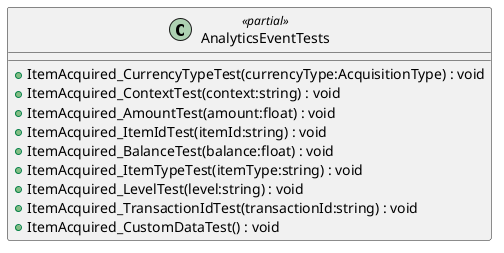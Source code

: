 @startuml
class AnalyticsEventTests <<partial>> {
    + ItemAcquired_CurrencyTypeTest(currencyType:AcquisitionType) : void
    + ItemAcquired_ContextTest(context:string) : void
    + ItemAcquired_AmountTest(amount:float) : void
    + ItemAcquired_ItemIdTest(itemId:string) : void
    + ItemAcquired_BalanceTest(balance:float) : void
    + ItemAcquired_ItemTypeTest(itemType:string) : void
    + ItemAcquired_LevelTest(level:string) : void
    + ItemAcquired_TransactionIdTest(transactionId:string) : void
    + ItemAcquired_CustomDataTest() : void
}
@enduml
